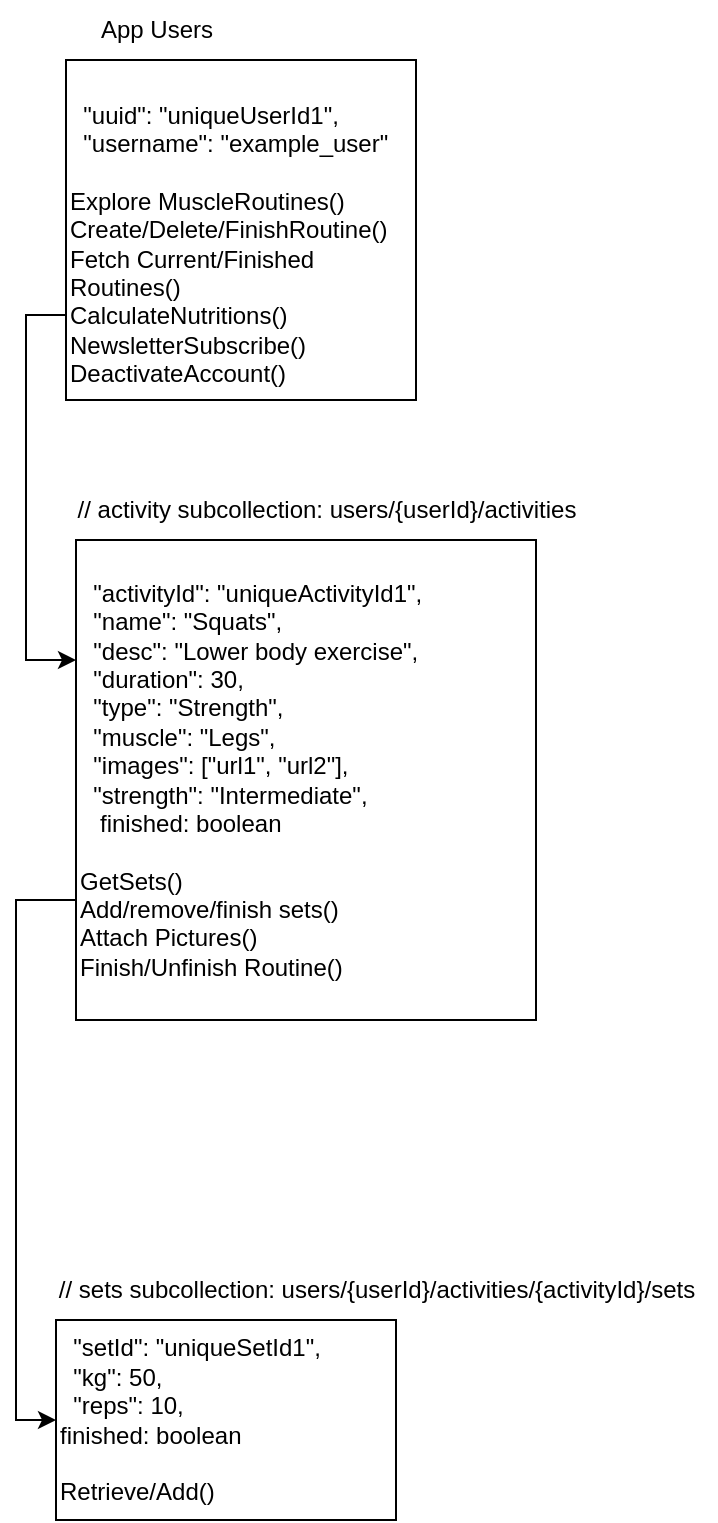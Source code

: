<mxfile version="22.1.7" type="github">
  <diagram name="Page-1" id="A03Ekr3fW7HVUYN9uGGE">
    <mxGraphModel dx="778" dy="396" grid="1" gridSize="10" guides="1" tooltips="1" connect="1" arrows="1" fold="1" page="1" pageScale="1" pageWidth="827" pageHeight="1169" math="0" shadow="0">
      <root>
        <mxCell id="0" />
        <mxCell id="1" parent="0" />
        <mxCell id="UVscFh6UX2pVM3g8UQsD-9" style="edgeStyle=orthogonalEdgeStyle;rounded=0;orthogonalLoop=1;jettySize=auto;html=1;entryX=0;entryY=0.25;entryDx=0;entryDy=0;exitX=0;exitY=0.75;exitDx=0;exitDy=0;" edge="1" parent="1" source="UVscFh6UX2pVM3g8UQsD-10" target="UVscFh6UX2pVM3g8UQsD-13">
          <mxGeometry relative="1" as="geometry" />
        </mxCell>
        <mxCell id="UVscFh6UX2pVM3g8UQsD-10" value="&lt;div&gt;&lt;br&gt;&lt;/div&gt;&lt;div&gt;&amp;nbsp; &quot;uuid&quot;: &quot;uniqueUserId1&quot;,&lt;/div&gt;&lt;div&gt;&amp;nbsp; &quot;username&quot;: &quot;example_user&quot;&lt;br&gt;&lt;br&gt;Explore MuscleRoutines()&lt;/div&gt;&lt;div&gt;Create/Delete/FinishRoutine()&lt;br&gt;Fetch Current/Finished Routines()&lt;br&gt;CalculateNutritions()&lt;br&gt;NewsletterSubscribe()&lt;br&gt;DeactivateAccount()&lt;br&gt;&lt;/div&gt;" style="rounded=0;whiteSpace=wrap;html=1;align=left;" vertex="1" parent="1">
          <mxGeometry x="155" y="60" width="175" height="170" as="geometry" />
        </mxCell>
        <mxCell id="UVscFh6UX2pVM3g8UQsD-11" value="App Users" style="text;html=1;align=center;verticalAlign=middle;resizable=0;points=[];autosize=1;strokeColor=none;fillColor=none;" vertex="1" parent="1">
          <mxGeometry x="160" y="30" width="80" height="30" as="geometry" />
        </mxCell>
        <mxCell id="UVscFh6UX2pVM3g8UQsD-12" style="edgeStyle=orthogonalEdgeStyle;rounded=0;orthogonalLoop=1;jettySize=auto;html=1;entryX=0;entryY=0.5;entryDx=0;entryDy=0;exitX=0;exitY=0.75;exitDx=0;exitDy=0;" edge="1" parent="1" source="UVscFh6UX2pVM3g8UQsD-13" target="UVscFh6UX2pVM3g8UQsD-15">
          <mxGeometry relative="1" as="geometry" />
        </mxCell>
        <mxCell id="UVscFh6UX2pVM3g8UQsD-13" value="&lt;div&gt;&amp;nbsp; &quot;activityId&quot;: &quot;uniqueActivityId1&quot;,&lt;/div&gt;&lt;div&gt;&amp;nbsp; &quot;name&quot;: &quot;Squats&quot;,&lt;/div&gt;&lt;div&gt;&amp;nbsp; &quot;desc&quot;: &quot;Lower body exercise&quot;,&lt;/div&gt;&lt;div&gt;&amp;nbsp; &quot;duration&quot;: 30,&lt;/div&gt;&lt;div&gt;&amp;nbsp; &quot;type&quot;: &quot;Strength&quot;,&lt;/div&gt;&lt;div&gt;&amp;nbsp; &quot;muscle&quot;: &quot;Legs&quot;,&lt;/div&gt;&lt;div&gt;&amp;nbsp; &quot;images&quot;: [&quot;url1&quot;, &quot;url2&quot;],&lt;/div&gt;&lt;div&gt;&amp;nbsp; &quot;strength&quot;: &quot;Intermediate&quot;,&lt;/div&gt;&lt;div&gt;&lt;span style=&quot;background-color: initial;&quot;&gt;&amp;nbsp; &amp;nbsp;finished: boolean&lt;/span&gt;&lt;/div&gt;&lt;div&gt;&lt;br&gt;GetSets()&lt;br&gt;Add/remove/finish sets()&lt;br style=&quot;border-color: var(--border-color);&quot;&gt;Attach Pictures()&lt;br&gt;Finish/Unfinish Routine()&lt;/div&gt;" style="rounded=0;whiteSpace=wrap;html=1;align=left;" vertex="1" parent="1">
          <mxGeometry x="160" y="300" width="230" height="240" as="geometry" />
        </mxCell>
        <mxCell id="UVscFh6UX2pVM3g8UQsD-14" value="// activity subcollection: users/{userId}/activities" style="text;html=1;align=center;verticalAlign=middle;resizable=0;points=[];autosize=1;strokeColor=none;fillColor=none;" vertex="1" parent="1">
          <mxGeometry x="150" y="270" width="270" height="30" as="geometry" />
        </mxCell>
        <mxCell id="UVscFh6UX2pVM3g8UQsD-15" value="&lt;div&gt;&amp;nbsp; &quot;setId&quot;: &quot;uniqueSetId1&quot;,&lt;/div&gt;&lt;div&gt;&amp;nbsp; &quot;kg&quot;: 50,&lt;/div&gt;&lt;div&gt;&amp;nbsp; &quot;reps&quot;: 10,&amp;nbsp;&lt;/div&gt;&lt;div style=&quot;&quot;&gt;finished: boolean&lt;br&gt;&lt;br&gt;Retrieve/Add()&lt;/div&gt;" style="rounded=0;whiteSpace=wrap;html=1;align=left;" vertex="1" parent="1">
          <mxGeometry x="150" y="690" width="170" height="100" as="geometry" />
        </mxCell>
        <mxCell id="UVscFh6UX2pVM3g8UQsD-16" value="// sets subcollection: users/{userId}/activities/{activityId}/sets" style="text;html=1;align=center;verticalAlign=middle;resizable=0;points=[];autosize=1;strokeColor=none;fillColor=none;" vertex="1" parent="1">
          <mxGeometry x="140" y="660" width="340" height="30" as="geometry" />
        </mxCell>
      </root>
    </mxGraphModel>
  </diagram>
</mxfile>
